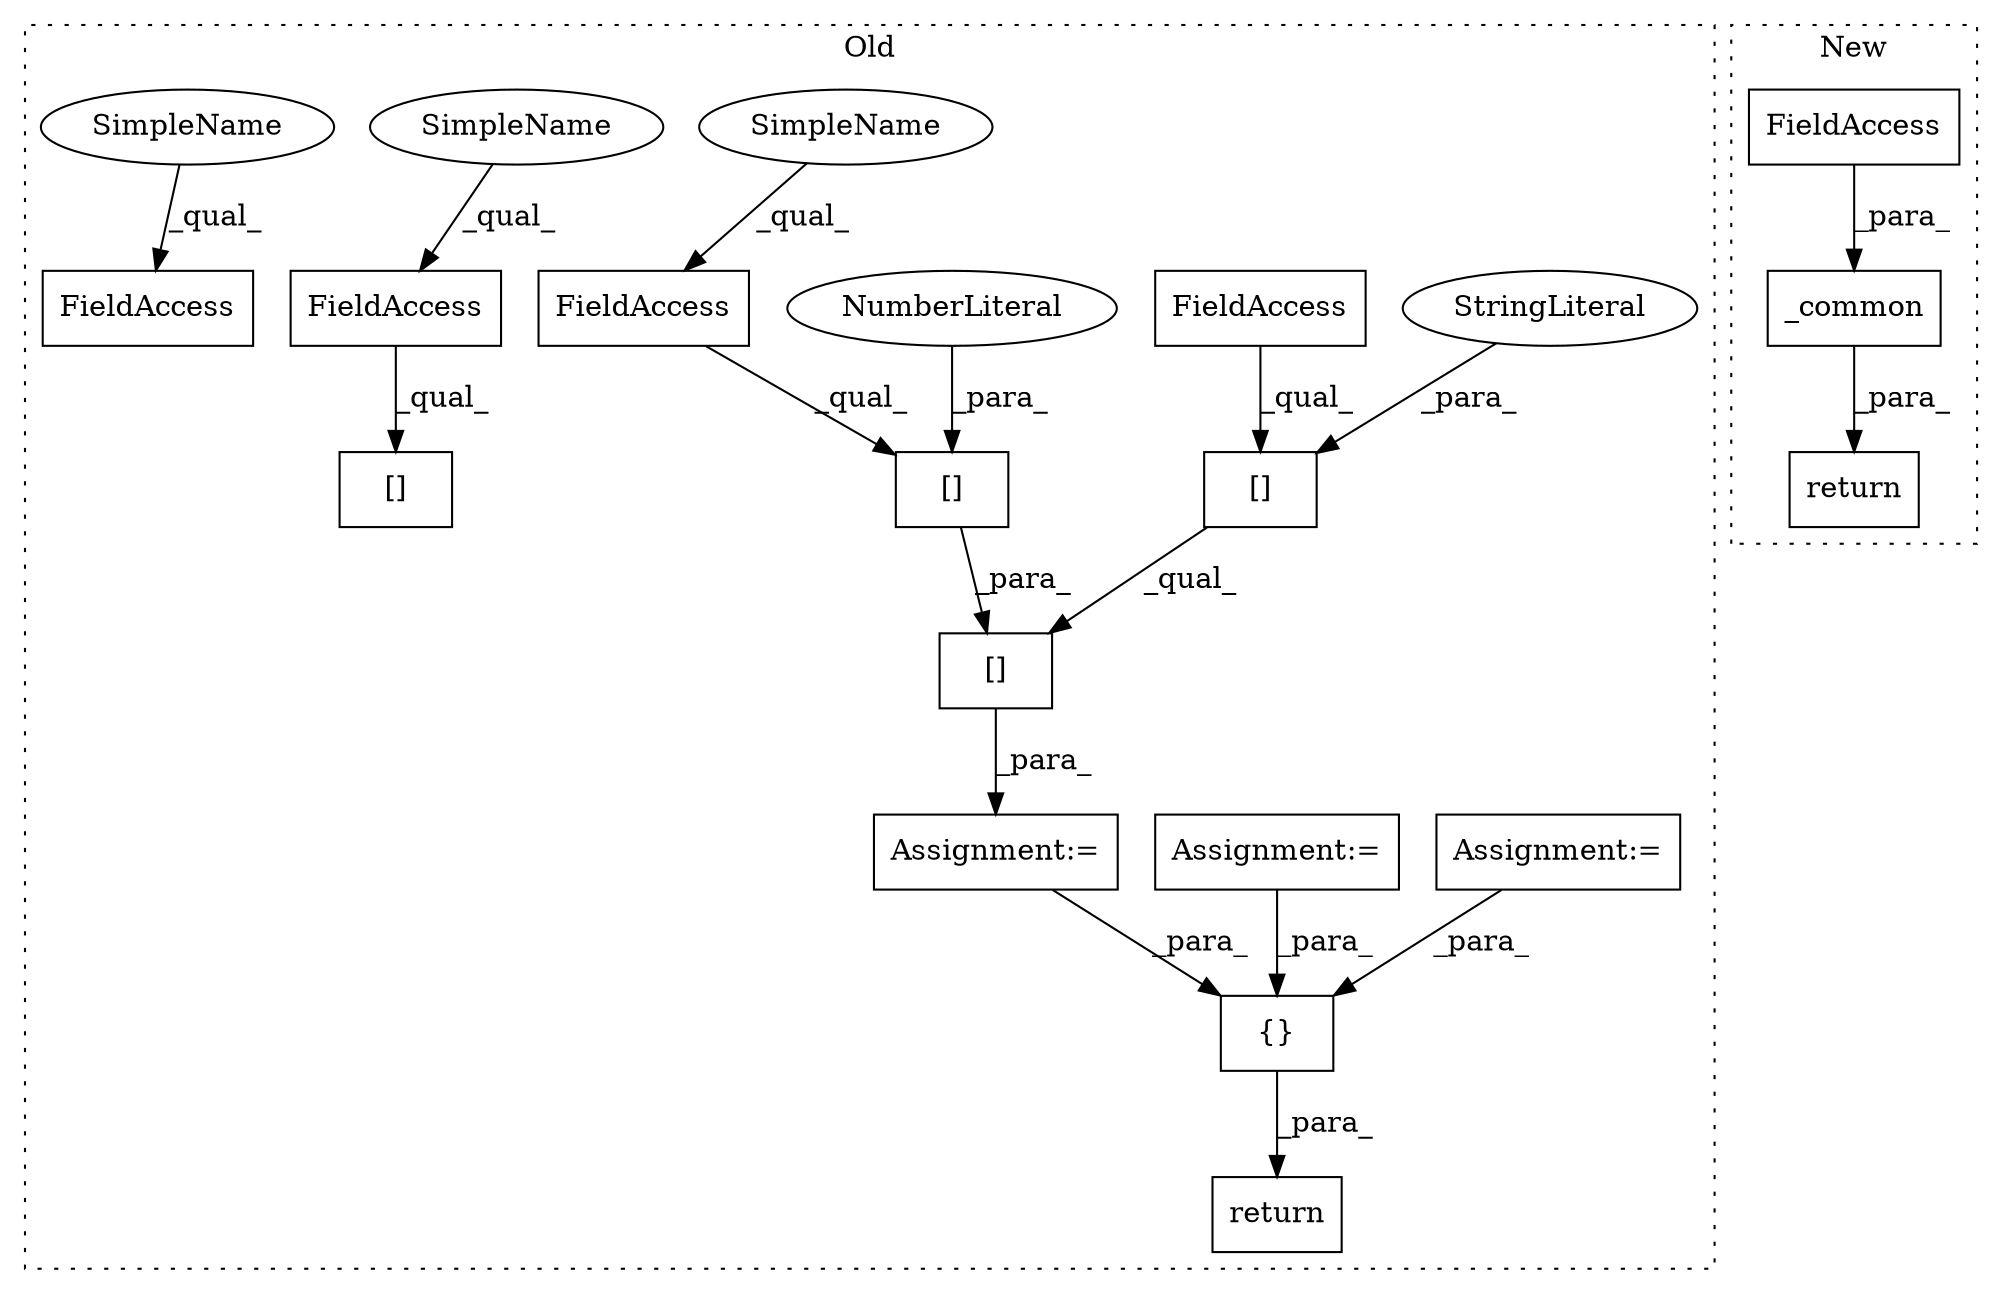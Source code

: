 digraph G {
subgraph cluster0 {
1 [label="[]" a="2" s="581,601" l="7,1" shape="box"];
4 [label="StringLiteral" a="45" s="588" l="13" shape="ellipse"];
6 [label="FieldAccess" a="22" s="581" l="6" shape="box"];
7 [label="[]" a="2" s="581,617" l="22,1" shape="box"];
8 [label="Assignment:=" a="7" s="580" l="1" shape="box"];
9 [label="[]" a="2" s="603,616" l="12,1" shape="box"];
10 [label="FieldAccess" a="22" s="603" l="11" shape="box"];
11 [label="{}" a="4" s="1113,1184" l="1,1" shape="box"];
12 [label="NumberLiteral" a="34" s="615" l="1" shape="ellipse"];
13 [label="return" a="41" s="1097" l="7" shape="box"];
14 [label="FieldAccess" a="22" s="654" l="11" shape="box"];
15 [label="Assignment:=" a="7" s="680" l="1" shape="box"];
16 [label="FieldAccess" a="22" s="695" l="10" shape="box"];
17 [label="[]" a="2" s="654,667" l="12,1" shape="box"];
18 [label="Assignment:=" a="7" s="631" l="1" shape="box"];
19 [label="SimpleName" a="42" s="603" l="4" shape="ellipse"];
20 [label="SimpleName" a="42" s="654" l="4" shape="ellipse"];
21 [label="SimpleName" a="42" s="695" l="4" shape="ellipse"];
label = "Old";
style="dotted";
}
subgraph cluster1 {
2 [label="_common" a="32" s="1263,1282" l="8,1" shape="box"];
3 [label="FieldAccess" a="22" s="1276" l="6" shape="box"];
5 [label="return" a="41" s="1252" l="7" shape="box"];
label = "New";
style="dotted";
}
1 -> 7 [label="_qual_"];
2 -> 5 [label="_para_"];
3 -> 2 [label="_para_"];
4 -> 1 [label="_para_"];
6 -> 1 [label="_qual_"];
7 -> 8 [label="_para_"];
8 -> 11 [label="_para_"];
9 -> 7 [label="_para_"];
10 -> 9 [label="_qual_"];
11 -> 13 [label="_para_"];
12 -> 9 [label="_para_"];
14 -> 17 [label="_qual_"];
15 -> 11 [label="_para_"];
18 -> 11 [label="_para_"];
19 -> 10 [label="_qual_"];
20 -> 14 [label="_qual_"];
21 -> 16 [label="_qual_"];
}